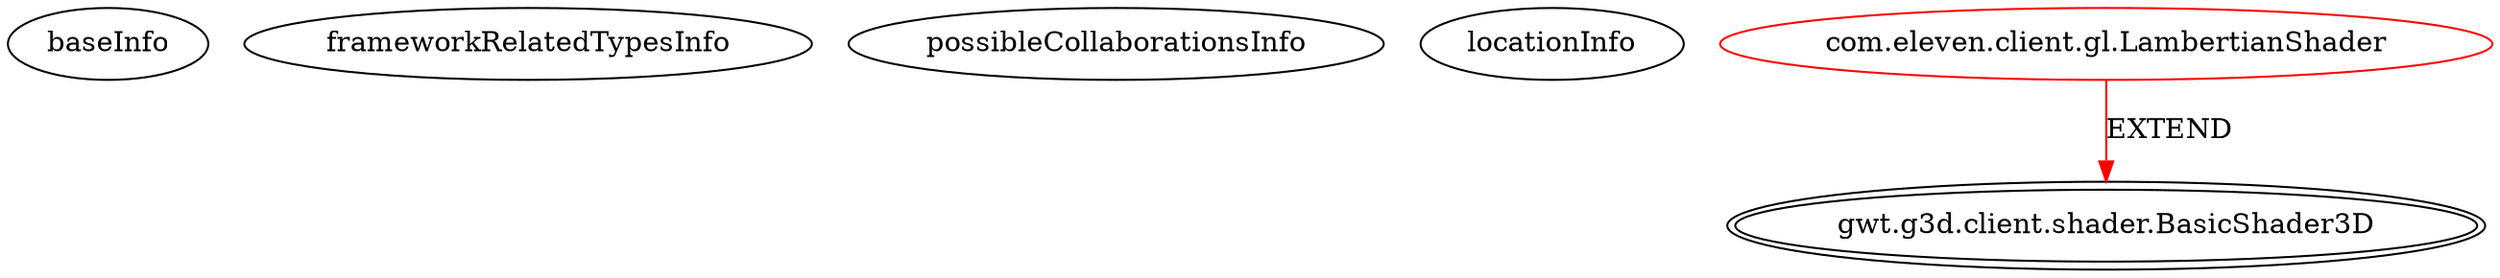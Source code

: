 digraph {
baseInfo[graphId=4310,category="extension_graph",isAnonymous=false,possibleRelation=false]
frameworkRelatedTypesInfo[0="gwt.g3d.client.shader.BasicShader3D"]
possibleCollaborationsInfo[]
locationInfo[projectName="pkamenarsky-ocean",filePath="/pkamenarsky-ocean/ocean-master/src/com/eleven/client/gl/LambertianShader.java",contextSignature="LambertianShader",graphId="4310"]
0[label="com.eleven.client.gl.LambertianShader",vertexType="ROOT_CLIENT_CLASS_DECLARATION",isFrameworkType=false,color=red]
1[label="gwt.g3d.client.shader.BasicShader3D",vertexType="FRAMEWORK_CLASS_TYPE",isFrameworkType=true,peripheries=2]
0->1[label="EXTEND",color=red]
}
